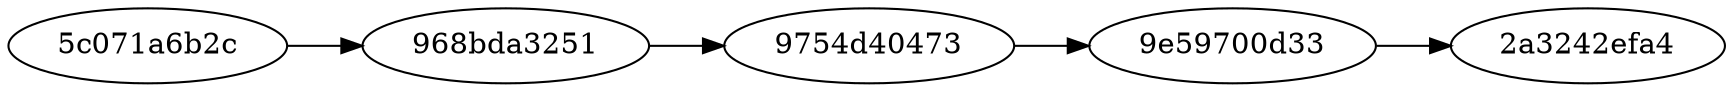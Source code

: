 digraph G
{
    rankdir=LR;
    "5c071a6b2c" -> "968bda3251" -> "9754d40473" -> "9e59700d33" -> "2a3242efa4";
}
